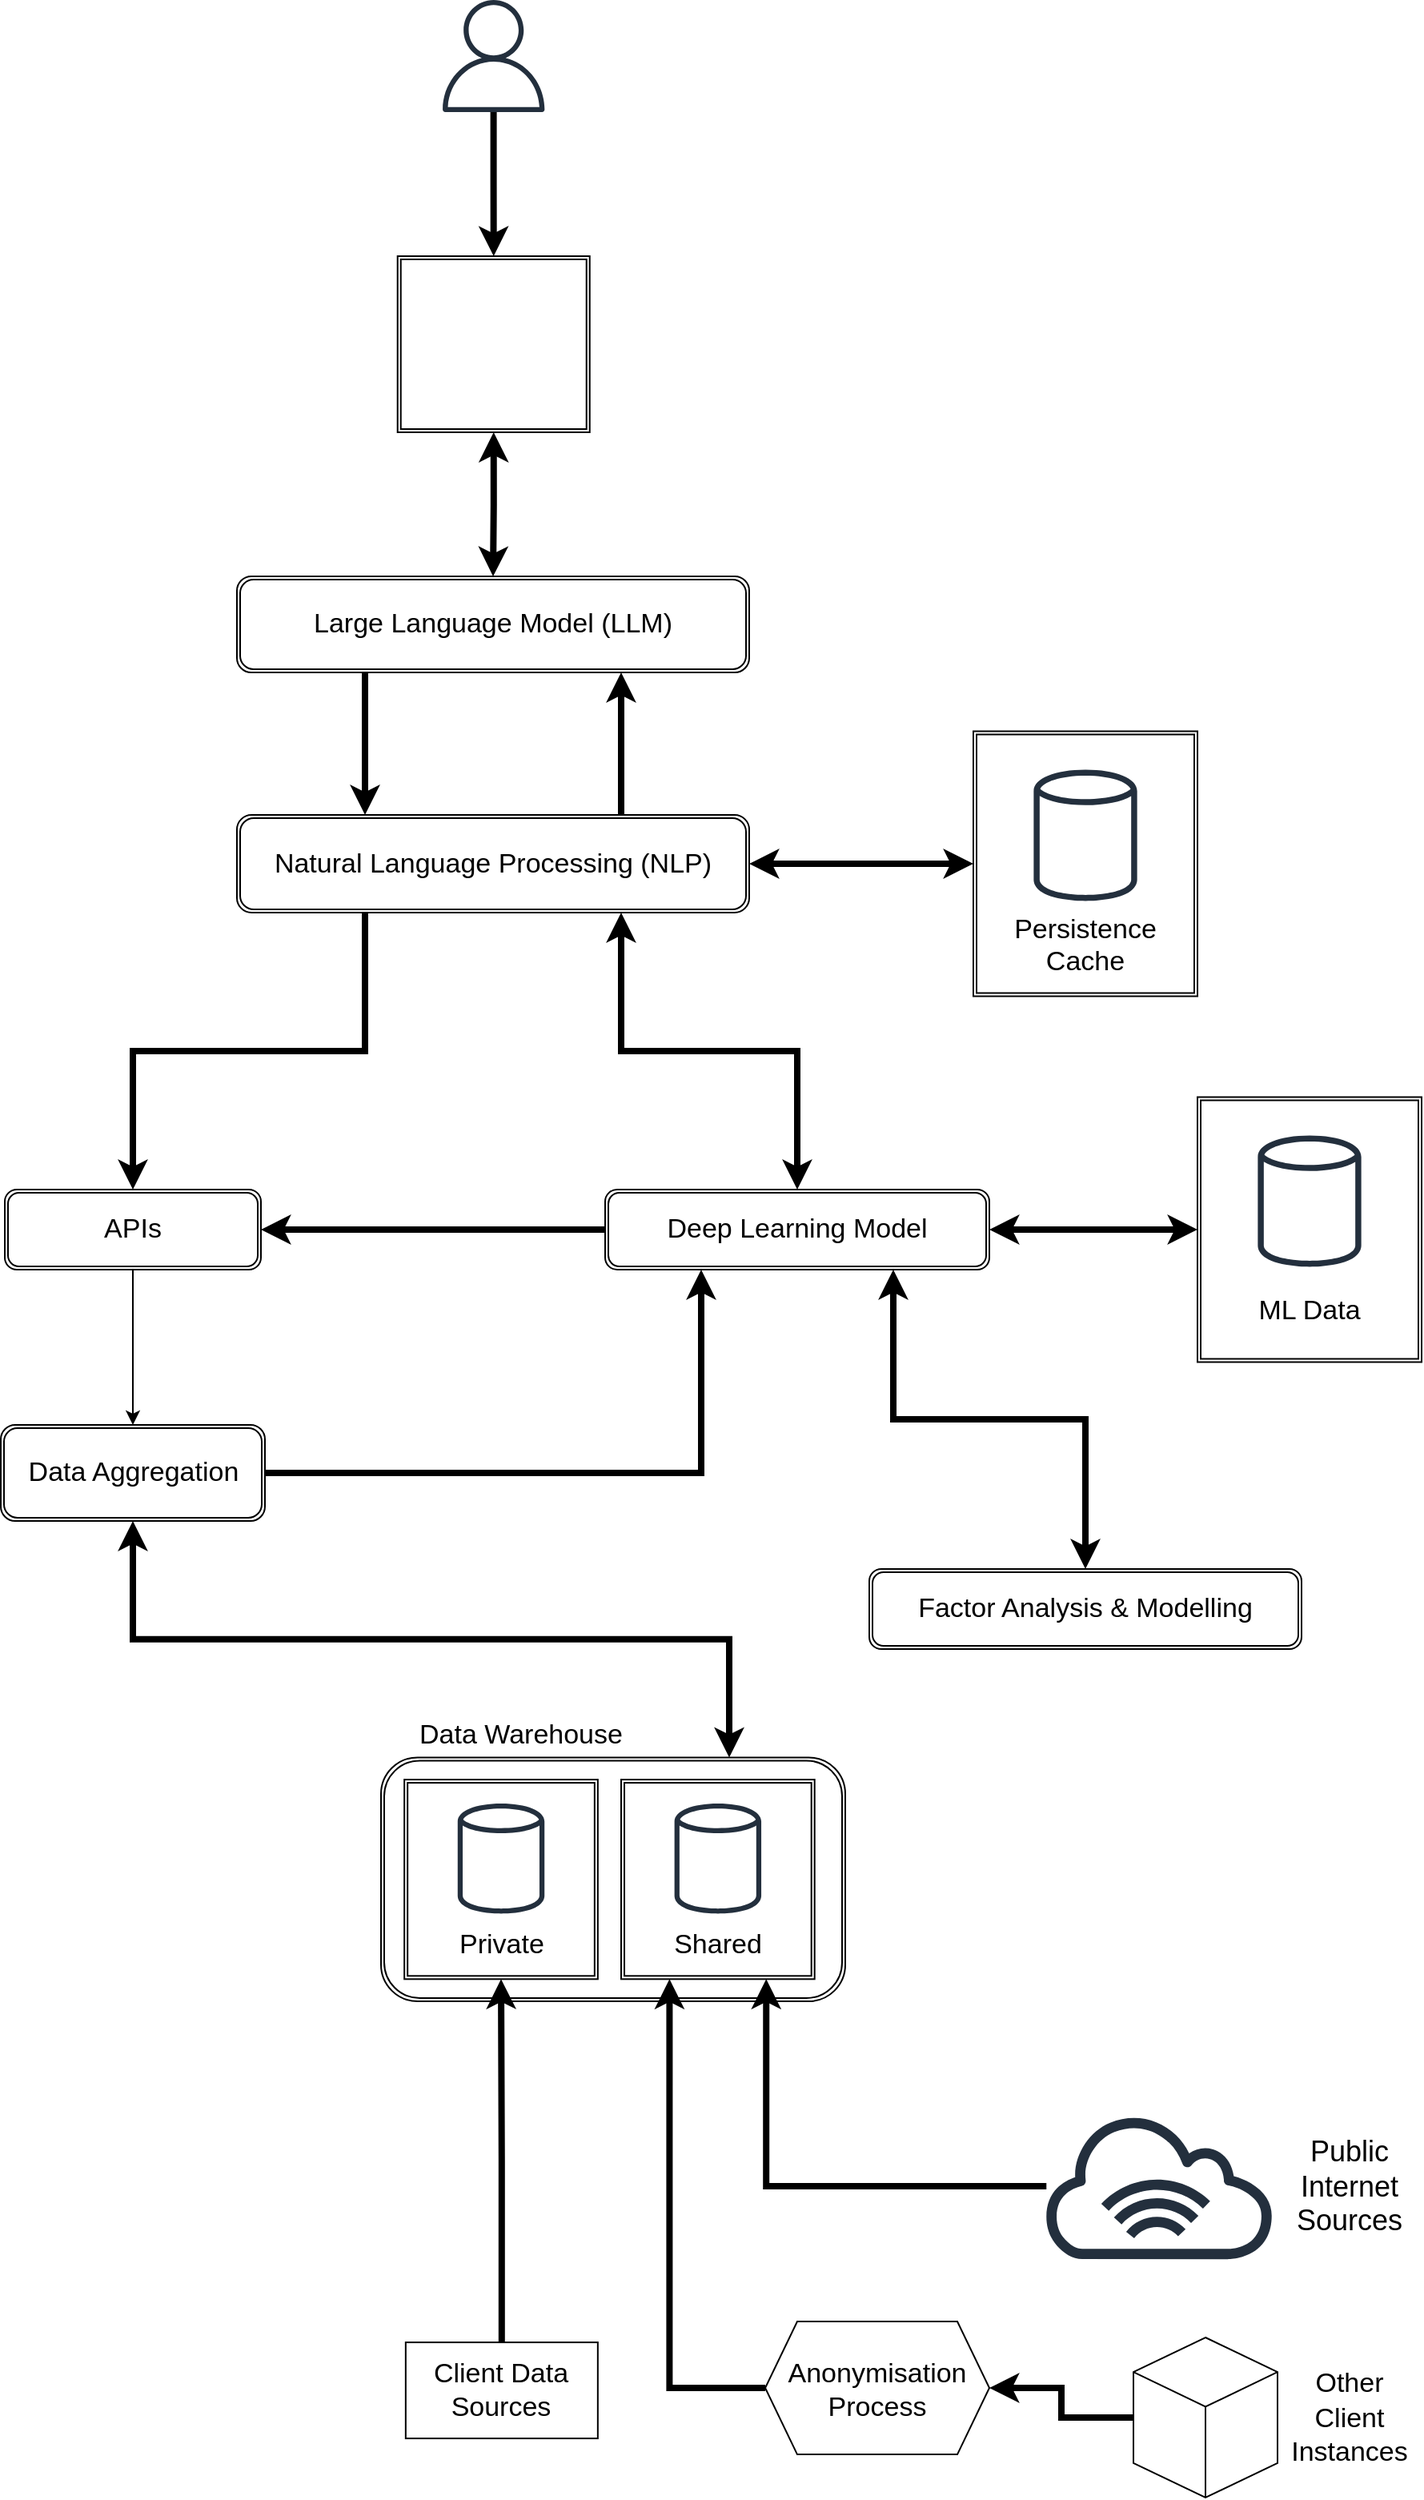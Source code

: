 <mxfile version="21.6.6" type="github">
  <diagram name="Page-1" id="MGMpZwT6LkqkxEmWOEIR">
    <mxGraphModel dx="2868" dy="1814" grid="1" gridSize="10" guides="1" tooltips="1" connect="1" arrows="1" fold="1" page="1" pageScale="1" pageWidth="3300" pageHeight="2339" math="0" shadow="0">
      <root>
        <mxCell id="0" />
        <mxCell id="1" parent="0" />
        <mxCell id="6FKoIAtRpfeRuV7pCcDM-19" value="Client Data Sources" style="rounded=0;whiteSpace=wrap;html=1;fontSize=17;" parent="1" vertex="1">
          <mxGeometry x="365.42" y="2073.04" width="120" height="60" as="geometry" />
        </mxCell>
        <mxCell id="Aw8BZn_UoF3Mt8AkIBj5-60" value="" style="edgeStyle=orthogonalEdgeStyle;rounded=0;orthogonalLoop=1;jettySize=auto;html=1;fontFamily=Helvetica;fontSize=12;fontColor=default;strokeWidth=4;" edge="1" parent="1" source="6FKoIAtRpfeRuV7pCcDM-24" target="6FKoIAtRpfeRuV7pCcDM-30">
          <mxGeometry relative="1" as="geometry" />
        </mxCell>
        <mxCell id="6FKoIAtRpfeRuV7pCcDM-24" value="" style="html=1;whiteSpace=wrap;shape=isoCube2;backgroundOutline=1;isoAngle=15;" parent="1" vertex="1">
          <mxGeometry x="820" y="2070" width="90" height="100" as="geometry" />
        </mxCell>
        <mxCell id="6FKoIAtRpfeRuV7pCcDM-26" value="&lt;font style=&quot;font-size: 17px;&quot;&gt;Other Client Instances&lt;/font&gt;" style="text;html=1;strokeColor=none;fillColor=none;align=center;verticalAlign=middle;whiteSpace=wrap;rounded=0;fontSize=18;" parent="1" vertex="1">
          <mxGeometry x="910" y="2086.96" width="90" height="66.08" as="geometry" />
        </mxCell>
        <mxCell id="6FKoIAtRpfeRuV7pCcDM-57" style="edgeStyle=orthogonalEdgeStyle;rounded=0;orthogonalLoop=1;jettySize=auto;html=1;entryX=0.5;entryY=0;entryDx=0;entryDy=0;strokeWidth=4;" parent="1" source="6FKoIAtRpfeRuV7pCcDM-32" target="Aw8BZn_UoF3Mt8AkIBj5-63" edge="1">
          <mxGeometry relative="1" as="geometry">
            <mxPoint x="440" y="860" as="targetPoint" />
          </mxGeometry>
        </mxCell>
        <mxCell id="6FKoIAtRpfeRuV7pCcDM-32" value="" style="sketch=0;outlineConnect=0;fontColor=#232F3E;gradientColor=none;fillColor=#232F3D;strokeColor=none;dashed=0;verticalLabelPosition=bottom;verticalAlign=top;align=center;html=1;fontSize=12;fontStyle=0;aspect=fixed;pointerEvents=1;shape=mxgraph.aws4.user;" parent="1" vertex="1">
          <mxGeometry x="385.36" y="610" width="70" height="70" as="geometry" />
        </mxCell>
        <mxCell id="Aw8BZn_UoF3Mt8AkIBj5-46" style="edgeStyle=orthogonalEdgeStyle;rounded=0;orthogonalLoop=1;jettySize=auto;html=1;entryX=0.25;entryY=1;entryDx=0;entryDy=0;strokeWidth=4;" edge="1" parent="1" source="6FKoIAtRpfeRuV7pCcDM-36" target="Aw8BZn_UoF3Mt8AkIBj5-30">
          <mxGeometry relative="1" as="geometry" />
        </mxCell>
        <mxCell id="6FKoIAtRpfeRuV7pCcDM-36" value="&lt;font style=&quot;font-size: 17px;&quot;&gt;Data Aggregation&lt;/font&gt;" style="shape=ext;double=1;rounded=1;whiteSpace=wrap;html=1;" parent="1" vertex="1">
          <mxGeometry x="112.5" y="1500" width="165" height="60" as="geometry" />
        </mxCell>
        <mxCell id="Aw8BZn_UoF3Mt8AkIBj5-26" style="edgeStyle=orthogonalEdgeStyle;rounded=0;orthogonalLoop=1;jettySize=auto;html=1;exitX=0.5;exitY=1;exitDx=0;exitDy=0;entryX=0.5;entryY=0;entryDx=0;entryDy=0;" edge="1" parent="1" source="6FKoIAtRpfeRuV7pCcDM-37" target="6FKoIAtRpfeRuV7pCcDM-36">
          <mxGeometry relative="1" as="geometry" />
        </mxCell>
        <mxCell id="6FKoIAtRpfeRuV7pCcDM-37" value="&lt;font style=&quot;font-size: 17px;&quot;&gt;APIs&lt;/font&gt;" style="shape=ext;double=1;rounded=1;whiteSpace=wrap;html=1;" parent="1" vertex="1">
          <mxGeometry x="115" y="1353" width="160" height="50" as="geometry" />
        </mxCell>
        <mxCell id="Aw8BZn_UoF3Mt8AkIBj5-38" style="edgeStyle=orthogonalEdgeStyle;rounded=0;orthogonalLoop=1;jettySize=auto;html=1;entryX=0.75;entryY=1;entryDx=0;entryDy=0;exitX=0.75;exitY=0;exitDx=0;exitDy=0;strokeWidth=4;" edge="1" parent="1" source="6FKoIAtRpfeRuV7pCcDM-45" target="Aw8BZn_UoF3Mt8AkIBj5-2">
          <mxGeometry relative="1" as="geometry">
            <mxPoint x="614.478" y="1130" as="sourcePoint" />
          </mxGeometry>
        </mxCell>
        <mxCell id="6FKoIAtRpfeRuV7pCcDM-54" style="edgeStyle=orthogonalEdgeStyle;rounded=0;orthogonalLoop=1;jettySize=auto;html=1;exitX=0.25;exitY=1;exitDx=0;exitDy=0;strokeWidth=4;" parent="1" source="6FKoIAtRpfeRuV7pCcDM-45" target="6FKoIAtRpfeRuV7pCcDM-37" edge="1">
          <mxGeometry relative="1" as="geometry">
            <mxPoint x="195" y="1220" as="sourcePoint" />
          </mxGeometry>
        </mxCell>
        <mxCell id="Aw8BZn_UoF3Mt8AkIBj5-50" style="edgeStyle=orthogonalEdgeStyle;rounded=0;orthogonalLoop=1;jettySize=auto;html=1;exitX=1;exitY=0.5;exitDx=0;exitDy=0;entryX=0;entryY=0.5;entryDx=0;entryDy=0;startArrow=classic;startFill=1;strokeWidth=4;" edge="1" parent="1" source="6FKoIAtRpfeRuV7pCcDM-45" target="Aw8BZn_UoF3Mt8AkIBj5-48">
          <mxGeometry relative="1" as="geometry" />
        </mxCell>
        <mxCell id="6FKoIAtRpfeRuV7pCcDM-45" value="&lt;font style=&quot;font-size: 17px;&quot;&gt;Natural Language Processing (NLP)&lt;/font&gt;" style="shape=ext;double=1;rounded=1;whiteSpace=wrap;html=1;" parent="1" vertex="1">
          <mxGeometry x="260" y="1119" width="320" height="61" as="geometry" />
        </mxCell>
        <mxCell id="Aw8BZn_UoF3Mt8AkIBj5-6" style="edgeStyle=orthogonalEdgeStyle;rounded=0;orthogonalLoop=1;jettySize=auto;html=1;exitX=0.25;exitY=1;exitDx=0;exitDy=0;entryX=0.25;entryY=0;entryDx=0;entryDy=0;strokeWidth=4;" edge="1" parent="1" source="Aw8BZn_UoF3Mt8AkIBj5-2" target="6FKoIAtRpfeRuV7pCcDM-45">
          <mxGeometry relative="1" as="geometry" />
        </mxCell>
        <mxCell id="Aw8BZn_UoF3Mt8AkIBj5-2" value="&lt;font style=&quot;font-size: 17px;&quot;&gt;Large Language Model (LLM)&lt;/font&gt;" style="shape=ext;double=1;rounded=1;whiteSpace=wrap;html=1;" vertex="1" parent="1">
          <mxGeometry x="260" y="970" width="320" height="60" as="geometry" />
        </mxCell>
        <mxCell id="Aw8BZn_UoF3Mt8AkIBj5-22" style="edgeStyle=orthogonalEdgeStyle;rounded=0;orthogonalLoop=1;jettySize=auto;html=1;startArrow=classic;startFill=1;strokeWidth=4;exitX=0.5;exitY=1;exitDx=0;exitDy=0;" edge="1" parent="1" source="Aw8BZn_UoF3Mt8AkIBj5-63" target="Aw8BZn_UoF3Mt8AkIBj5-2">
          <mxGeometry relative="1" as="geometry" />
        </mxCell>
        <mxCell id="Aw8BZn_UoF3Mt8AkIBj5-27" style="edgeStyle=orthogonalEdgeStyle;rounded=0;orthogonalLoop=1;jettySize=auto;html=1;exitX=0.75;exitY=0;exitDx=0;exitDy=0;entryX=0.5;entryY=1;entryDx=0;entryDy=0;startArrow=classic;startFill=1;strokeWidth=4;" edge="1" parent="1" source="6FKoIAtRpfeRuV7pCcDM-16" target="6FKoIAtRpfeRuV7pCcDM-36">
          <mxGeometry relative="1" as="geometry" />
        </mxCell>
        <mxCell id="Aw8BZn_UoF3Mt8AkIBj5-31" style="edgeStyle=orthogonalEdgeStyle;rounded=0;orthogonalLoop=1;jettySize=auto;html=1;entryX=0.75;entryY=1;entryDx=0;entryDy=0;startArrow=classic;startFill=1;strokeWidth=4;" edge="1" parent="1" source="Aw8BZn_UoF3Mt8AkIBj5-30" target="6FKoIAtRpfeRuV7pCcDM-45">
          <mxGeometry relative="1" as="geometry">
            <mxPoint x="510" y="1190" as="targetPoint" />
          </mxGeometry>
        </mxCell>
        <mxCell id="Aw8BZn_UoF3Mt8AkIBj5-39" style="edgeStyle=orthogonalEdgeStyle;rounded=0;orthogonalLoop=1;jettySize=auto;html=1;exitX=0;exitY=0.5;exitDx=0;exitDy=0;strokeWidth=4;" edge="1" parent="1" source="Aw8BZn_UoF3Mt8AkIBj5-30" target="6FKoIAtRpfeRuV7pCcDM-37">
          <mxGeometry relative="1" as="geometry" />
        </mxCell>
        <mxCell id="Aw8BZn_UoF3Mt8AkIBj5-45" style="edgeStyle=orthogonalEdgeStyle;rounded=0;orthogonalLoop=1;jettySize=auto;html=1;startArrow=classic;startFill=1;entryX=0;entryY=0.5;entryDx=0;entryDy=0;strokeWidth=4;" edge="1" parent="1" source="Aw8BZn_UoF3Mt8AkIBj5-30" target="Aw8BZn_UoF3Mt8AkIBj5-54">
          <mxGeometry relative="1" as="geometry">
            <mxPoint x="990" y="1378" as="targetPoint" />
          </mxGeometry>
        </mxCell>
        <mxCell id="Aw8BZn_UoF3Mt8AkIBj5-30" value="&lt;font style=&quot;font-size: 17px;&quot;&gt;Deep Learning Model&lt;/font&gt;" style="shape=ext;double=1;rounded=1;whiteSpace=wrap;html=1;" vertex="1" parent="1">
          <mxGeometry x="490" y="1353" width="240" height="50" as="geometry" />
        </mxCell>
        <mxCell id="Aw8BZn_UoF3Mt8AkIBj5-32" style="edgeStyle=orthogonalEdgeStyle;rounded=0;orthogonalLoop=1;jettySize=auto;html=1;exitX=0.5;exitY=0;exitDx=0;exitDy=0;entryX=0.75;entryY=1;entryDx=0;entryDy=0;startArrow=classic;startFill=1;strokeWidth=4;" edge="1" parent="1" source="Aw8BZn_UoF3Mt8AkIBj5-16" target="Aw8BZn_UoF3Mt8AkIBj5-30">
          <mxGeometry relative="1" as="geometry">
            <mxPoint x="645" y="1450" as="sourcePoint" />
            <mxPoint x="672" y="1320" as="targetPoint" />
          </mxGeometry>
        </mxCell>
        <mxCell id="Aw8BZn_UoF3Mt8AkIBj5-35" value="" style="group" vertex="1" connectable="0" parent="1">
          <mxGeometry x="762" y="1930" width="238" height="91.08" as="geometry" />
        </mxCell>
        <mxCell id="6FKoIAtRpfeRuV7pCcDM-20" value="" style="sketch=0;outlineConnect=0;fontColor=#000000;gradientColor=none;fillColor=#232F3D;strokeColor=none;dashed=0;verticalLabelPosition=bottom;verticalAlign=top;align=center;html=1;fontSize=12;fontStyle=0;aspect=fixed;pointerEvents=1;shape=mxgraph.aws4.internet_alt1;" parent="Aw8BZn_UoF3Mt8AkIBj5-35" vertex="1">
          <mxGeometry width="148" height="91.08" as="geometry" />
        </mxCell>
        <mxCell id="6FKoIAtRpfeRuV7pCcDM-28" value="Public Internet Sources" style="text;html=1;strokeColor=none;fillColor=none;align=center;verticalAlign=middle;whiteSpace=wrap;rounded=0;fontSize=18;" parent="Aw8BZn_UoF3Mt8AkIBj5-35" vertex="1">
          <mxGeometry x="148" y="12.5" width="90" height="66.08" as="geometry" />
        </mxCell>
        <mxCell id="Aw8BZn_UoF3Mt8AkIBj5-16" value="&lt;font style=&quot;font-size: 17px;&quot;&gt;Factor Analysis &amp;amp; Modelling&lt;/font&gt;" style="shape=ext;double=1;rounded=1;whiteSpace=wrap;html=1;container=0;" vertex="1" parent="1">
          <mxGeometry x="655" y="1590" width="270" height="50" as="geometry" />
        </mxCell>
        <mxCell id="Aw8BZn_UoF3Mt8AkIBj5-52" value="" style="group" vertex="1" connectable="0" parent="1">
          <mxGeometry x="720" y="1066.75" width="140" height="165.5" as="geometry" />
        </mxCell>
        <mxCell id="Aw8BZn_UoF3Mt8AkIBj5-48" value="&lt;font style=&quot;font-size: 17px;&quot;&gt;&lt;br&gt;&lt;br&gt;&lt;br&gt;&lt;br&gt;&lt;br&gt;Persistence Cache&lt;/font&gt;" style="shape=ext;double=1;rounded=0;whiteSpace=wrap;html=1;" vertex="1" parent="Aw8BZn_UoF3Mt8AkIBj5-52">
          <mxGeometry width="140" height="165.5" as="geometry" />
        </mxCell>
        <mxCell id="Aw8BZn_UoF3Mt8AkIBj5-49" value="" style="sketch=0;outlineConnect=0;fontColor=#000000;gradientColor=none;fillColor=#232F3D;strokeColor=none;dashed=0;verticalLabelPosition=bottom;verticalAlign=top;align=center;html=1;fontSize=12;fontStyle=0;aspect=fixed;pointerEvents=1;shape=mxgraph.aws4.generic_database;" vertex="1" parent="Aw8BZn_UoF3Mt8AkIBj5-52">
          <mxGeometry x="37.69" y="22.28" width="64.63" height="85.45" as="geometry" />
        </mxCell>
        <mxCell id="Aw8BZn_UoF3Mt8AkIBj5-53" value="" style="group" vertex="1" connectable="0" parent="1">
          <mxGeometry x="860" y="1295.25" width="140" height="165.5" as="geometry" />
        </mxCell>
        <mxCell id="Aw8BZn_UoF3Mt8AkIBj5-54" value="&lt;font style=&quot;font-size: 17px;&quot;&gt;&lt;br&gt;&lt;br&gt;&lt;br&gt;&lt;br&gt;&lt;br&gt;ML Data&lt;/font&gt;" style="shape=ext;double=1;rounded=0;whiteSpace=wrap;html=1;" vertex="1" parent="Aw8BZn_UoF3Mt8AkIBj5-53">
          <mxGeometry width="140" height="165.5" as="geometry" />
        </mxCell>
        <mxCell id="Aw8BZn_UoF3Mt8AkIBj5-55" value="" style="sketch=0;outlineConnect=0;fontColor=#000000;gradientColor=none;fillColor=#232F3D;strokeColor=none;dashed=0;verticalLabelPosition=bottom;verticalAlign=top;align=center;html=1;fontSize=12;fontStyle=0;aspect=fixed;pointerEvents=1;shape=mxgraph.aws4.generic_database;" vertex="1" parent="Aw8BZn_UoF3Mt8AkIBj5-53">
          <mxGeometry x="37.69" y="22.28" width="64.63" height="85.45" as="geometry" />
        </mxCell>
        <mxCell id="6FKoIAtRpfeRuV7pCcDM-16" value="" style="shape=ext;double=1;rounded=1;whiteSpace=wrap;html=1;container=0;" parent="1" vertex="1">
          <mxGeometry x="350" y="1707.692" width="290" height="152.308" as="geometry" />
        </mxCell>
        <mxCell id="6FKoIAtRpfeRuV7pCcDM-7" value="&lt;font style=&quot;font-size: 17px;&quot;&gt;&lt;br&gt;&lt;br&gt;&lt;br&gt;&lt;br&gt;Private&lt;/font&gt;" style="shape=ext;double=1;rounded=0;whiteSpace=wrap;html=1;container=0;" parent="1" vertex="1">
          <mxGeometry x="364.586" y="1721.538" width="120.833" height="124.615" as="geometry" />
        </mxCell>
        <mxCell id="6FKoIAtRpfeRuV7pCcDM-6" value="&lt;font style=&quot;font-size: 17px;&quot;&gt;&lt;br&gt;&lt;br&gt;&lt;br&gt;&lt;br&gt;Shared&lt;/font&gt;" style="shape=ext;double=1;rounded=0;whiteSpace=wrap;html=1;container=0;" parent="1" vertex="1">
          <mxGeometry x="500.003" y="1721.538" width="120.833" height="124.615" as="geometry" />
        </mxCell>
        <mxCell id="6FKoIAtRpfeRuV7pCcDM-8" value="&lt;font style=&quot;font-size: 17px;&quot;&gt;Data Warehouse&lt;/font&gt;" style="text;html=1;strokeColor=none;fillColor=none;align=center;verticalAlign=middle;whiteSpace=wrap;rounded=0;fontSize=27;container=0;" parent="1" vertex="1">
          <mxGeometry x="360.357" y="1680" width="155.243" height="20.77" as="geometry" />
        </mxCell>
        <mxCell id="6FKoIAtRpfeRuV7pCcDM-12" value="" style="sketch=0;outlineConnect=0;fontColor=#000000;gradientColor=none;fillColor=#232F3D;strokeColor=none;dashed=0;verticalLabelPosition=bottom;verticalAlign=top;align=center;html=1;fontSize=12;fontStyle=0;aspect=fixed;pointerEvents=1;shape=mxgraph.aws4.generic_database;container=0;" parent="1" vertex="1">
          <mxGeometry x="397.89" y="1735" width="54.22" height="71.69" as="geometry" />
        </mxCell>
        <mxCell id="6FKoIAtRpfeRuV7pCcDM-14" value="" style="sketch=0;outlineConnect=0;fontColor=#000000;gradientColor=none;fillColor=#232F3D;strokeColor=none;dashed=0;verticalLabelPosition=bottom;verticalAlign=top;align=center;html=1;fontSize=12;fontStyle=0;aspect=fixed;pointerEvents=1;shape=mxgraph.aws4.generic_database;container=0;" parent="1" vertex="1">
          <mxGeometry x="533.31" y="1735" width="54.22" height="71.69" as="geometry" />
        </mxCell>
        <mxCell id="6FKoIAtRpfeRuV7pCcDM-25" style="edgeStyle=orthogonalEdgeStyle;rounded=0;orthogonalLoop=1;jettySize=auto;html=1;strokeWidth=4;entryX=0.25;entryY=1;entryDx=0;entryDy=0;exitX=0;exitY=0.5;exitDx=0;exitDy=0;" parent="1" source="6FKoIAtRpfeRuV7pCcDM-30" target="6FKoIAtRpfeRuV7pCcDM-6" edge="1">
          <mxGeometry relative="1" as="geometry">
            <mxPoint x="500" y="1920" as="targetPoint" />
          </mxGeometry>
        </mxCell>
        <mxCell id="6FKoIAtRpfeRuV7pCcDM-21" style="edgeStyle=orthogonalEdgeStyle;rounded=0;orthogonalLoop=1;jettySize=auto;html=1;strokeWidth=4;entryX=0.75;entryY=1;entryDx=0;entryDy=0;" parent="1" source="6FKoIAtRpfeRuV7pCcDM-20" target="6FKoIAtRpfeRuV7pCcDM-6" edge="1">
          <mxGeometry relative="1" as="geometry">
            <mxPoint x="630" y="1890" as="targetPoint" />
          </mxGeometry>
        </mxCell>
        <mxCell id="6FKoIAtRpfeRuV7pCcDM-30" value="" style="shape=hexagon;perimeter=hexagonPerimeter2;whiteSpace=wrap;html=1;fixedSize=1;" parent="1" vertex="1">
          <mxGeometry x="590" y="2060" width="140" height="83.04" as="geometry" />
        </mxCell>
        <mxCell id="6FKoIAtRpfeRuV7pCcDM-31" value="&lt;font style=&quot;font-size: 17px;&quot;&gt;Anonymisation Process&lt;/font&gt;" style="text;html=1;strokeColor=none;fillColor=none;align=center;verticalAlign=middle;whiteSpace=wrap;rounded=0;fontSize=14;" parent="1" vertex="1">
          <mxGeometry x="630" y="2088.04" width="60" height="30" as="geometry" />
        </mxCell>
        <mxCell id="6FKoIAtRpfeRuV7pCcDM-22" style="edgeStyle=orthogonalEdgeStyle;rounded=0;orthogonalLoop=1;jettySize=auto;html=1;strokeWidth=4;" parent="1" source="6FKoIAtRpfeRuV7pCcDM-19" target="6FKoIAtRpfeRuV7pCcDM-7" edge="1">
          <mxGeometry relative="1" as="geometry" />
        </mxCell>
        <mxCell id="Aw8BZn_UoF3Mt8AkIBj5-65" value="" style="group" vertex="1" connectable="0" parent="1">
          <mxGeometry x="360.36" y="770" width="120" height="112.89" as="geometry" />
        </mxCell>
        <mxCell id="Aw8BZn_UoF3Mt8AkIBj5-10" value="" style="shape=image;html=1;verticalAlign=top;verticalLabelPosition=bottom;labelBackgroundColor=#ffffff;imageAspect=0;image=https://cdn0.iconfinder.com/data/icons/devices-42/512/Macbook-128.png;aspect=fixed;" vertex="1" parent="Aw8BZn_UoF3Mt8AkIBj5-65">
          <mxGeometry x="3.55" width="112.89" height="112.89" as="geometry" />
        </mxCell>
        <mxCell id="Aw8BZn_UoF3Mt8AkIBj5-63" value="" style="shape=ext;double=1;rounded=0;whiteSpace=wrap;html=1;pointerEvents=0;fontFamily=Helvetica;fontSize=12;fontColor=default;fillColor=none;gradientColor=none;" vertex="1" parent="Aw8BZn_UoF3Mt8AkIBj5-65">
          <mxGeometry width="120" height="110" as="geometry" />
        </mxCell>
      </root>
    </mxGraphModel>
  </diagram>
</mxfile>

